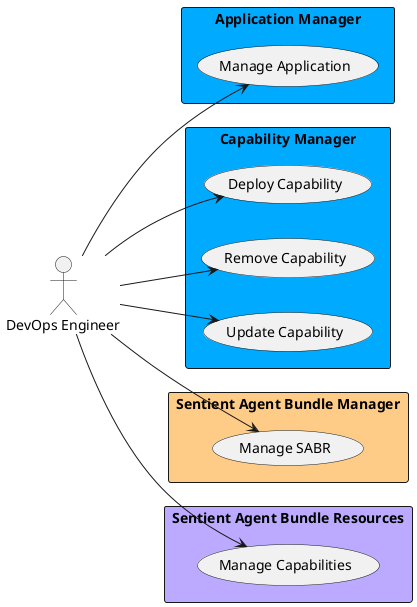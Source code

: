 @startuml

left to right direction


Actor "DevOps Engineer" as DevOpsEngineer


rectangle "Application Manager" as am #00aaff {
        usecase "Manage Application" as ManageApplication
    DevOpsEngineer --> ManageApplication

}

rectangle "Capability Manager" as cm #00aaff {
        usecase "Deploy Capability" as DeployCapability
    DevOpsEngineer --> DeployCapability
    usecase "Remove Capability" as RemoveCapability
    DevOpsEngineer --> RemoveCapability
    usecase "Update Capability" as UpdateCapability
    DevOpsEngineer --> UpdateCapability

}

rectangle "Sentient Agent Bundle Manager" as sabm #ffcc88 {
        usecase "Manage SABR" as ManageSABR
    DevOpsEngineer --> ManageSABR

}

rectangle "Sentient Agent Bundle Resources" as sabr #bbaaff {
        usecase "Manage Capabilities" as ManageCapabilities
    DevOpsEngineer --> ManageCapabilities

}


@enduml
